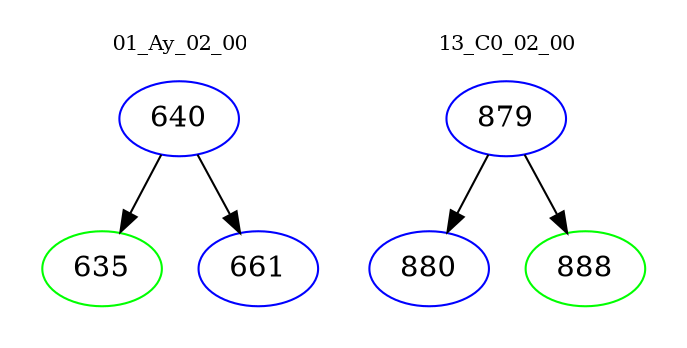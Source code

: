 digraph{
subgraph cluster_0 {
color = white
label = "01_Ay_02_00";
fontsize=10;
T0_640 [label="640", color="blue"]
T0_640 -> T0_635 [color="black"]
T0_635 [label="635", color="green"]
T0_640 -> T0_661 [color="black"]
T0_661 [label="661", color="blue"]
}
subgraph cluster_1 {
color = white
label = "13_C0_02_00";
fontsize=10;
T1_879 [label="879", color="blue"]
T1_879 -> T1_880 [color="black"]
T1_880 [label="880", color="blue"]
T1_879 -> T1_888 [color="black"]
T1_888 [label="888", color="green"]
}
}
